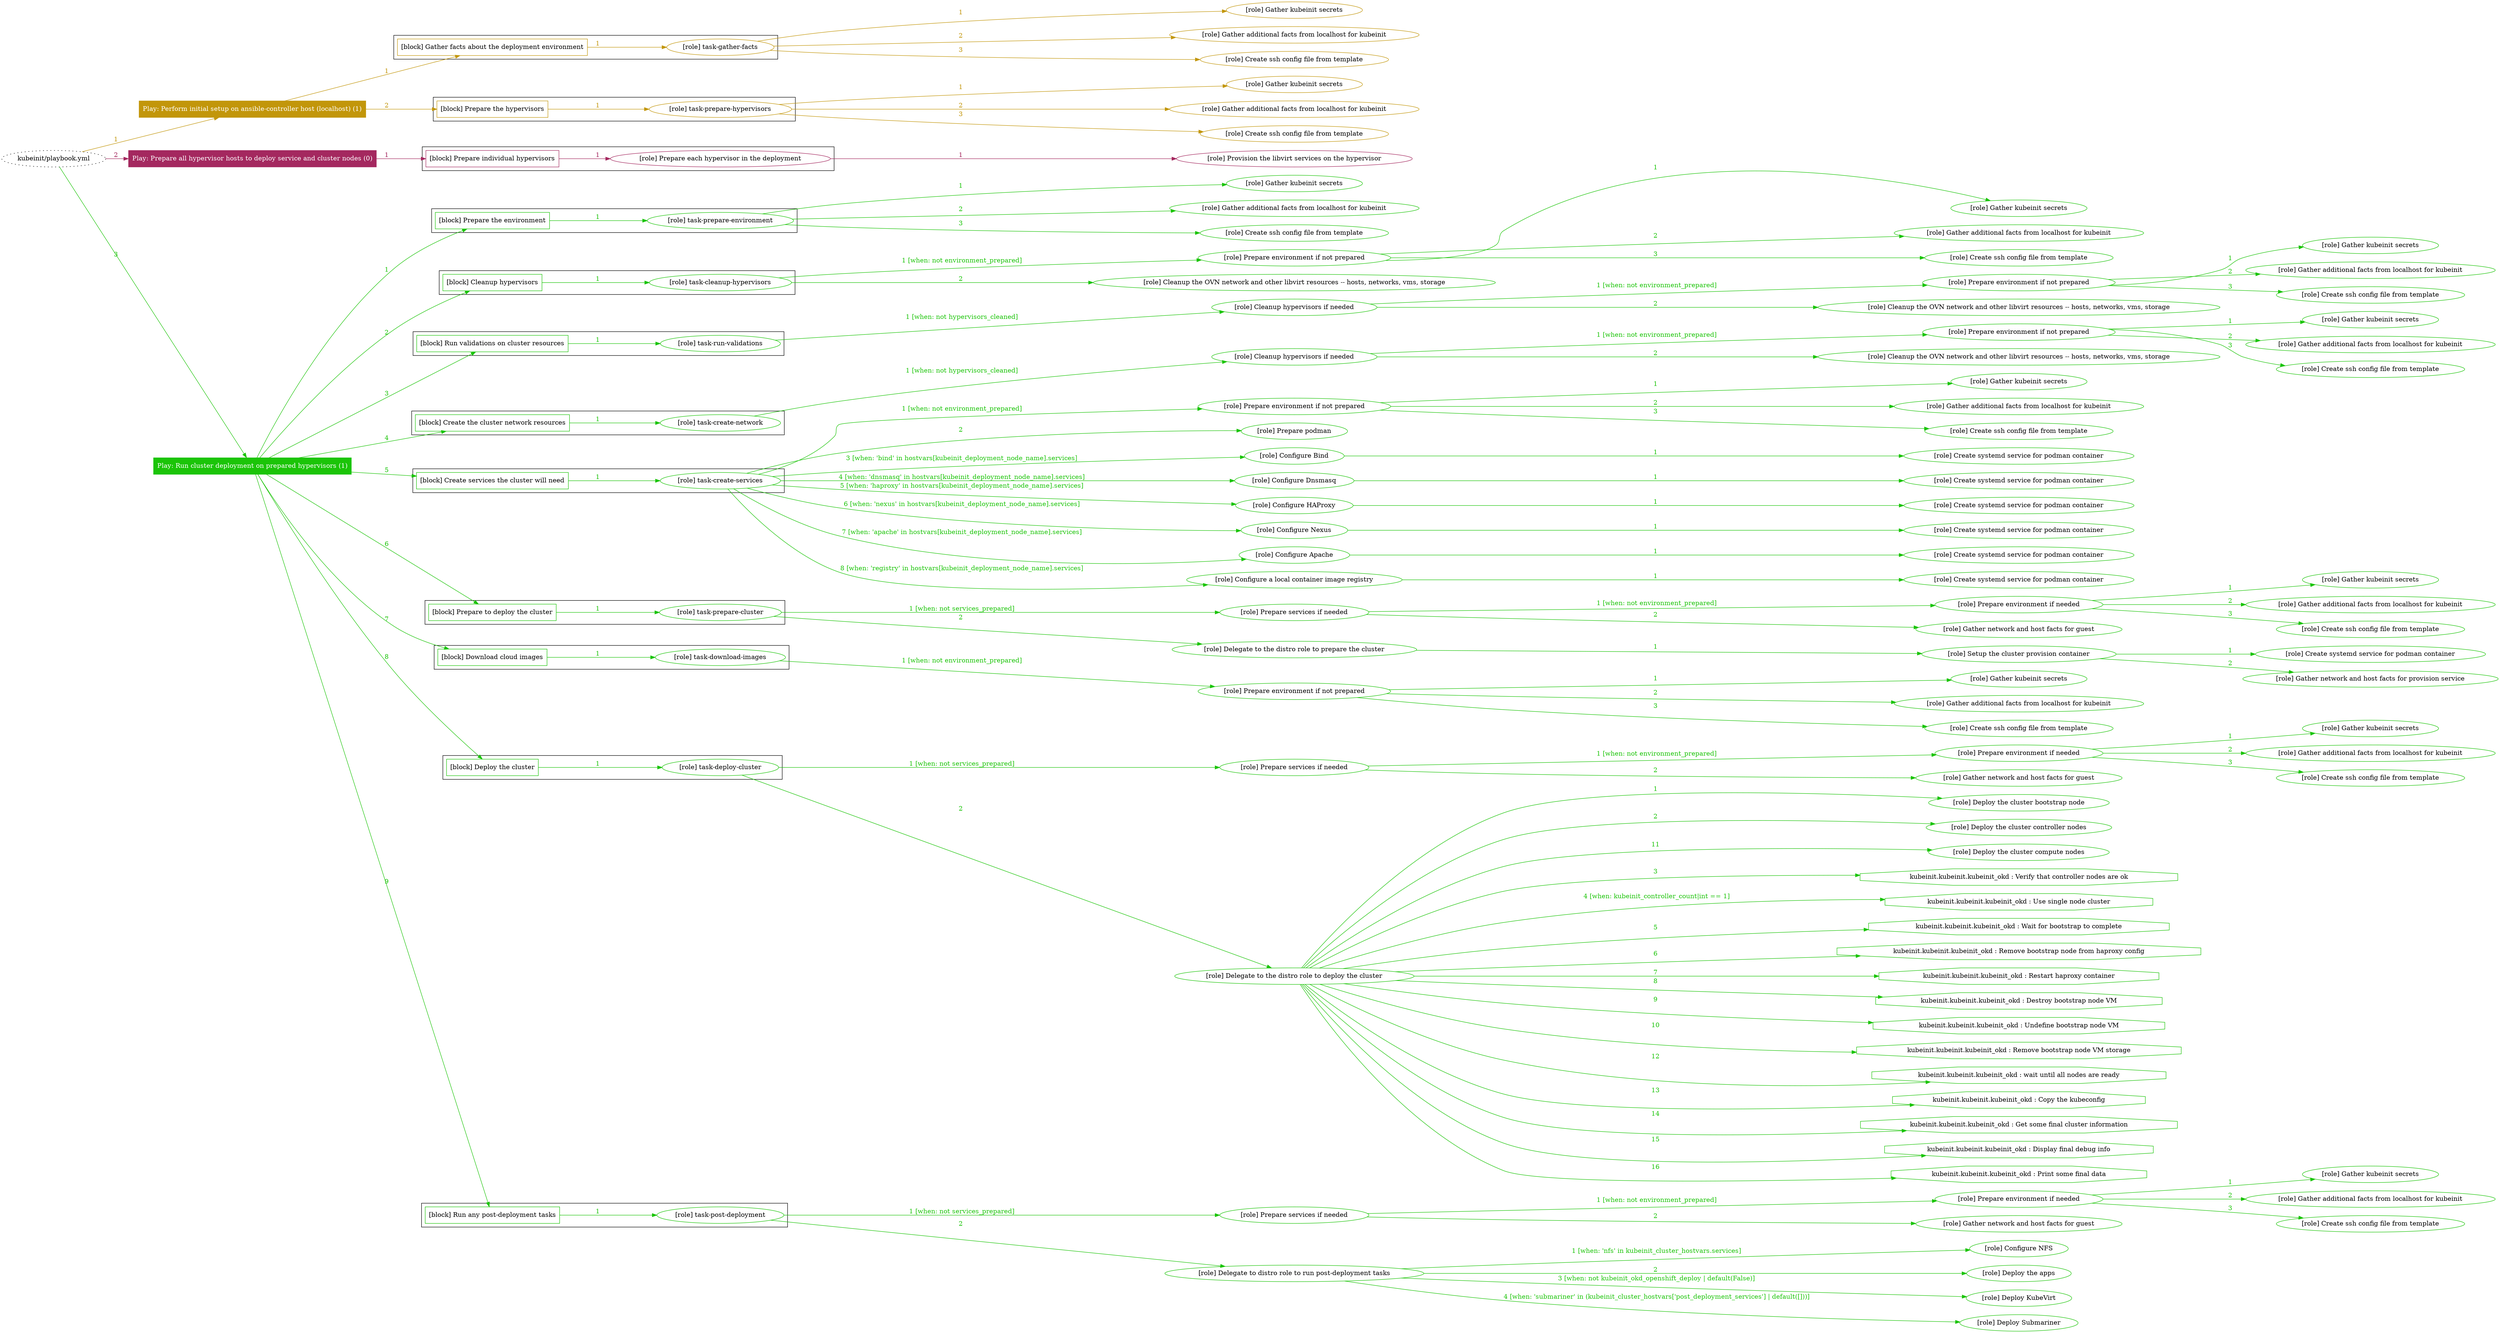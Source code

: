 digraph {
	graph [concentrate=true ordering=in rankdir=LR ratio=fill]
	edge [esep=5 sep=10]
	"kubeinit/playbook.yml" [URL="/home/runner/work/kubeinit/kubeinit/kubeinit/playbook.yml" id=playbook_088a12d6 style=dotted]
	play_ca8cd8c8 [label="Play: Perform initial setup on ansible-controller host (localhost) (1)" URL="/home/runner/work/kubeinit/kubeinit/kubeinit/playbook.yml" color="#c2960a" fontcolor="#ffffff" id=play_ca8cd8c8 shape=box style=filled tooltip=localhost]
	"kubeinit/playbook.yml" -> play_ca8cd8c8 [label="1 " color="#c2960a" fontcolor="#c2960a" id=edge_3a34d017 labeltooltip="1 " tooltip="1 "]
	subgraph "Gather kubeinit secrets" {
		role_0d347919 [label="[role] Gather kubeinit secrets" URL="/home/runner/.ansible/collections/ansible_collections/kubeinit/kubeinit/roles/kubeinit_prepare/tasks/gather_kubeinit_facts.yml" color="#c2960a" id=role_0d347919 tooltip="Gather kubeinit secrets"]
	}
	subgraph "Gather additional facts from localhost for kubeinit" {
		role_6d3cf89e [label="[role] Gather additional facts from localhost for kubeinit" URL="/home/runner/.ansible/collections/ansible_collections/kubeinit/kubeinit/roles/kubeinit_prepare/tasks/gather_kubeinit_facts.yml" color="#c2960a" id=role_6d3cf89e tooltip="Gather additional facts from localhost for kubeinit"]
	}
	subgraph "Create ssh config file from template" {
		role_32317c16 [label="[role] Create ssh config file from template" URL="/home/runner/.ansible/collections/ansible_collections/kubeinit/kubeinit/roles/kubeinit_prepare/tasks/gather_kubeinit_facts.yml" color="#c2960a" id=role_32317c16 tooltip="Create ssh config file from template"]
	}
	subgraph "task-gather-facts" {
		role_4c5f01c4 [label="[role] task-gather-facts" URL="/home/runner/work/kubeinit/kubeinit/kubeinit/playbook.yml" color="#c2960a" id=role_4c5f01c4 tooltip="task-gather-facts"]
		role_4c5f01c4 -> role_0d347919 [label="1 " color="#c2960a" fontcolor="#c2960a" id=edge_e964ba42 labeltooltip="1 " tooltip="1 "]
		role_4c5f01c4 -> role_6d3cf89e [label="2 " color="#c2960a" fontcolor="#c2960a" id=edge_c776dced labeltooltip="2 " tooltip="2 "]
		role_4c5f01c4 -> role_32317c16 [label="3 " color="#c2960a" fontcolor="#c2960a" id=edge_9fc557e0 labeltooltip="3 " tooltip="3 "]
	}
	subgraph "Gather kubeinit secrets" {
		role_99913a5b [label="[role] Gather kubeinit secrets" URL="/home/runner/.ansible/collections/ansible_collections/kubeinit/kubeinit/roles/kubeinit_prepare/tasks/gather_kubeinit_facts.yml" color="#c2960a" id=role_99913a5b tooltip="Gather kubeinit secrets"]
	}
	subgraph "Gather additional facts from localhost for kubeinit" {
		role_b6add1b5 [label="[role] Gather additional facts from localhost for kubeinit" URL="/home/runner/.ansible/collections/ansible_collections/kubeinit/kubeinit/roles/kubeinit_prepare/tasks/gather_kubeinit_facts.yml" color="#c2960a" id=role_b6add1b5 tooltip="Gather additional facts from localhost for kubeinit"]
	}
	subgraph "Create ssh config file from template" {
		role_4edcda72 [label="[role] Create ssh config file from template" URL="/home/runner/.ansible/collections/ansible_collections/kubeinit/kubeinit/roles/kubeinit_prepare/tasks/gather_kubeinit_facts.yml" color="#c2960a" id=role_4edcda72 tooltip="Create ssh config file from template"]
	}
	subgraph "task-prepare-hypervisors" {
		role_552b3e6a [label="[role] task-prepare-hypervisors" URL="/home/runner/work/kubeinit/kubeinit/kubeinit/playbook.yml" color="#c2960a" id=role_552b3e6a tooltip="task-prepare-hypervisors"]
		role_552b3e6a -> role_99913a5b [label="1 " color="#c2960a" fontcolor="#c2960a" id=edge_005ba0d2 labeltooltip="1 " tooltip="1 "]
		role_552b3e6a -> role_b6add1b5 [label="2 " color="#c2960a" fontcolor="#c2960a" id=edge_2f297d6e labeltooltip="2 " tooltip="2 "]
		role_552b3e6a -> role_4edcda72 [label="3 " color="#c2960a" fontcolor="#c2960a" id=edge_6c7bca27 labeltooltip="3 " tooltip="3 "]
	}
	subgraph "Play: Perform initial setup on ansible-controller host (localhost) (1)" {
		play_ca8cd8c8 -> block_3da44c04 [label=1 color="#c2960a" fontcolor="#c2960a" id=edge_a7fc5247 labeltooltip=1 tooltip=1]
		subgraph cluster_block_3da44c04 {
			block_3da44c04 [label="[block] Gather facts about the deployment environment" URL="/home/runner/work/kubeinit/kubeinit/kubeinit/playbook.yml" color="#c2960a" id=block_3da44c04 labeltooltip="Gather facts about the deployment environment" shape=box tooltip="Gather facts about the deployment environment"]
			block_3da44c04 -> role_4c5f01c4 [label="1 " color="#c2960a" fontcolor="#c2960a" id=edge_93d485ab labeltooltip="1 " tooltip="1 "]
		}
		play_ca8cd8c8 -> block_f5645e56 [label=2 color="#c2960a" fontcolor="#c2960a" id=edge_6c88bedd labeltooltip=2 tooltip=2]
		subgraph cluster_block_f5645e56 {
			block_f5645e56 [label="[block] Prepare the hypervisors" URL="/home/runner/work/kubeinit/kubeinit/kubeinit/playbook.yml" color="#c2960a" id=block_f5645e56 labeltooltip="Prepare the hypervisors" shape=box tooltip="Prepare the hypervisors"]
			block_f5645e56 -> role_552b3e6a [label="1 " color="#c2960a" fontcolor="#c2960a" id=edge_2a9e886f labeltooltip="1 " tooltip="1 "]
		}
	}
	play_50ac7fbf [label="Play: Prepare all hypervisor hosts to deploy service and cluster nodes (0)" URL="/home/runner/work/kubeinit/kubeinit/kubeinit/playbook.yml" color="#a4285f" fontcolor="#ffffff" id=play_50ac7fbf shape=box style=filled tooltip="Play: Prepare all hypervisor hosts to deploy service and cluster nodes (0)"]
	"kubeinit/playbook.yml" -> play_50ac7fbf [label="2 " color="#a4285f" fontcolor="#a4285f" id=edge_85ff25f2 labeltooltip="2 " tooltip="2 "]
	subgraph "Provision the libvirt services on the hypervisor" {
		role_92116a8b [label="[role] Provision the libvirt services on the hypervisor" URL="/home/runner/.ansible/collections/ansible_collections/kubeinit/kubeinit/roles/kubeinit_prepare/tasks/prepare_hypervisor.yml" color="#a4285f" id=role_92116a8b tooltip="Provision the libvirt services on the hypervisor"]
	}
	subgraph "Prepare each hypervisor in the deployment" {
		role_1ea300fe [label="[role] Prepare each hypervisor in the deployment" URL="/home/runner/work/kubeinit/kubeinit/kubeinit/playbook.yml" color="#a4285f" id=role_1ea300fe tooltip="Prepare each hypervisor in the deployment"]
		role_1ea300fe -> role_92116a8b [label="1 " color="#a4285f" fontcolor="#a4285f" id=edge_cd7c38ab labeltooltip="1 " tooltip="1 "]
	}
	subgraph "Play: Prepare all hypervisor hosts to deploy service and cluster nodes (0)" {
		play_50ac7fbf -> block_a2a35356 [label=1 color="#a4285f" fontcolor="#a4285f" id=edge_71b46c09 labeltooltip=1 tooltip=1]
		subgraph cluster_block_a2a35356 {
			block_a2a35356 [label="[block] Prepare individual hypervisors" URL="/home/runner/work/kubeinit/kubeinit/kubeinit/playbook.yml" color="#a4285f" id=block_a2a35356 labeltooltip="Prepare individual hypervisors" shape=box tooltip="Prepare individual hypervisors"]
			block_a2a35356 -> role_1ea300fe [label="1 " color="#a4285f" fontcolor="#a4285f" id=edge_22ca4e1f labeltooltip="1 " tooltip="1 "]
		}
	}
	play_dd74f1da [label="Play: Run cluster deployment on prepared hypervisors (1)" URL="/home/runner/work/kubeinit/kubeinit/kubeinit/playbook.yml" color="#1bc408" fontcolor="#ffffff" id=play_dd74f1da shape=box style=filled tooltip=localhost]
	"kubeinit/playbook.yml" -> play_dd74f1da [label="3 " color="#1bc408" fontcolor="#1bc408" id=edge_1a86e2b3 labeltooltip="3 " tooltip="3 "]
	subgraph "Gather kubeinit secrets" {
		role_f62d59af [label="[role] Gather kubeinit secrets" URL="/home/runner/.ansible/collections/ansible_collections/kubeinit/kubeinit/roles/kubeinit_prepare/tasks/gather_kubeinit_facts.yml" color="#1bc408" id=role_f62d59af tooltip="Gather kubeinit secrets"]
	}
	subgraph "Gather additional facts from localhost for kubeinit" {
		role_8236de0e [label="[role] Gather additional facts from localhost for kubeinit" URL="/home/runner/.ansible/collections/ansible_collections/kubeinit/kubeinit/roles/kubeinit_prepare/tasks/gather_kubeinit_facts.yml" color="#1bc408" id=role_8236de0e tooltip="Gather additional facts from localhost for kubeinit"]
	}
	subgraph "Create ssh config file from template" {
		role_512d22cd [label="[role] Create ssh config file from template" URL="/home/runner/.ansible/collections/ansible_collections/kubeinit/kubeinit/roles/kubeinit_prepare/tasks/gather_kubeinit_facts.yml" color="#1bc408" id=role_512d22cd tooltip="Create ssh config file from template"]
	}
	subgraph "task-prepare-environment" {
		role_24b0413c [label="[role] task-prepare-environment" URL="/home/runner/work/kubeinit/kubeinit/kubeinit/playbook.yml" color="#1bc408" id=role_24b0413c tooltip="task-prepare-environment"]
		role_24b0413c -> role_f62d59af [label="1 " color="#1bc408" fontcolor="#1bc408" id=edge_83cb5586 labeltooltip="1 " tooltip="1 "]
		role_24b0413c -> role_8236de0e [label="2 " color="#1bc408" fontcolor="#1bc408" id=edge_eb9b4668 labeltooltip="2 " tooltip="2 "]
		role_24b0413c -> role_512d22cd [label="3 " color="#1bc408" fontcolor="#1bc408" id=edge_aa123e77 labeltooltip="3 " tooltip="3 "]
	}
	subgraph "Gather kubeinit secrets" {
		role_677ae090 [label="[role] Gather kubeinit secrets" URL="/home/runner/.ansible/collections/ansible_collections/kubeinit/kubeinit/roles/kubeinit_prepare/tasks/gather_kubeinit_facts.yml" color="#1bc408" id=role_677ae090 tooltip="Gather kubeinit secrets"]
	}
	subgraph "Gather additional facts from localhost for kubeinit" {
		role_394ba731 [label="[role] Gather additional facts from localhost for kubeinit" URL="/home/runner/.ansible/collections/ansible_collections/kubeinit/kubeinit/roles/kubeinit_prepare/tasks/gather_kubeinit_facts.yml" color="#1bc408" id=role_394ba731 tooltip="Gather additional facts from localhost for kubeinit"]
	}
	subgraph "Create ssh config file from template" {
		role_25e73544 [label="[role] Create ssh config file from template" URL="/home/runner/.ansible/collections/ansible_collections/kubeinit/kubeinit/roles/kubeinit_prepare/tasks/gather_kubeinit_facts.yml" color="#1bc408" id=role_25e73544 tooltip="Create ssh config file from template"]
	}
	subgraph "Prepare environment if not prepared" {
		role_9f320ae7 [label="[role] Prepare environment if not prepared" URL="/home/runner/.ansible/collections/ansible_collections/kubeinit/kubeinit/roles/kubeinit_prepare/tasks/cleanup_hypervisors.yml" color="#1bc408" id=role_9f320ae7 tooltip="Prepare environment if not prepared"]
		role_9f320ae7 -> role_677ae090 [label="1 " color="#1bc408" fontcolor="#1bc408" id=edge_e2bf230e labeltooltip="1 " tooltip="1 "]
		role_9f320ae7 -> role_394ba731 [label="2 " color="#1bc408" fontcolor="#1bc408" id=edge_3574b5fe labeltooltip="2 " tooltip="2 "]
		role_9f320ae7 -> role_25e73544 [label="3 " color="#1bc408" fontcolor="#1bc408" id=edge_af19f505 labeltooltip="3 " tooltip="3 "]
	}
	subgraph "Cleanup the OVN network and other libvirt resources -- hosts, networks, vms, storage" {
		role_c878818f [label="[role] Cleanup the OVN network and other libvirt resources -- hosts, networks, vms, storage" URL="/home/runner/.ansible/collections/ansible_collections/kubeinit/kubeinit/roles/kubeinit_prepare/tasks/cleanup_hypervisors.yml" color="#1bc408" id=role_c878818f tooltip="Cleanup the OVN network and other libvirt resources -- hosts, networks, vms, storage"]
	}
	subgraph "task-cleanup-hypervisors" {
		role_4e7cf227 [label="[role] task-cleanup-hypervisors" URL="/home/runner/work/kubeinit/kubeinit/kubeinit/playbook.yml" color="#1bc408" id=role_4e7cf227 tooltip="task-cleanup-hypervisors"]
		role_4e7cf227 -> role_9f320ae7 [label="1 [when: not environment_prepared]" color="#1bc408" fontcolor="#1bc408" id=edge_62fd0e16 labeltooltip="1 [when: not environment_prepared]" tooltip="1 [when: not environment_prepared]"]
		role_4e7cf227 -> role_c878818f [label="2 " color="#1bc408" fontcolor="#1bc408" id=edge_ed47ea55 labeltooltip="2 " tooltip="2 "]
	}
	subgraph "Gather kubeinit secrets" {
		role_112d2462 [label="[role] Gather kubeinit secrets" URL="/home/runner/.ansible/collections/ansible_collections/kubeinit/kubeinit/roles/kubeinit_prepare/tasks/gather_kubeinit_facts.yml" color="#1bc408" id=role_112d2462 tooltip="Gather kubeinit secrets"]
	}
	subgraph "Gather additional facts from localhost for kubeinit" {
		role_6e6309fb [label="[role] Gather additional facts from localhost for kubeinit" URL="/home/runner/.ansible/collections/ansible_collections/kubeinit/kubeinit/roles/kubeinit_prepare/tasks/gather_kubeinit_facts.yml" color="#1bc408" id=role_6e6309fb tooltip="Gather additional facts from localhost for kubeinit"]
	}
	subgraph "Create ssh config file from template" {
		role_395324a7 [label="[role] Create ssh config file from template" URL="/home/runner/.ansible/collections/ansible_collections/kubeinit/kubeinit/roles/kubeinit_prepare/tasks/gather_kubeinit_facts.yml" color="#1bc408" id=role_395324a7 tooltip="Create ssh config file from template"]
	}
	subgraph "Prepare environment if not prepared" {
		role_9cae9a86 [label="[role] Prepare environment if not prepared" URL="/home/runner/.ansible/collections/ansible_collections/kubeinit/kubeinit/roles/kubeinit_prepare/tasks/cleanup_hypervisors.yml" color="#1bc408" id=role_9cae9a86 tooltip="Prepare environment if not prepared"]
		role_9cae9a86 -> role_112d2462 [label="1 " color="#1bc408" fontcolor="#1bc408" id=edge_a36e1c6b labeltooltip="1 " tooltip="1 "]
		role_9cae9a86 -> role_6e6309fb [label="2 " color="#1bc408" fontcolor="#1bc408" id=edge_f06f1031 labeltooltip="2 " tooltip="2 "]
		role_9cae9a86 -> role_395324a7 [label="3 " color="#1bc408" fontcolor="#1bc408" id=edge_06702120 labeltooltip="3 " tooltip="3 "]
	}
	subgraph "Cleanup the OVN network and other libvirt resources -- hosts, networks, vms, storage" {
		role_9ae808dd [label="[role] Cleanup the OVN network and other libvirt resources -- hosts, networks, vms, storage" URL="/home/runner/.ansible/collections/ansible_collections/kubeinit/kubeinit/roles/kubeinit_prepare/tasks/cleanup_hypervisors.yml" color="#1bc408" id=role_9ae808dd tooltip="Cleanup the OVN network and other libvirt resources -- hosts, networks, vms, storage"]
	}
	subgraph "Cleanup hypervisors if needed" {
		role_fdb2df93 [label="[role] Cleanup hypervisors if needed" URL="/home/runner/.ansible/collections/ansible_collections/kubeinit/kubeinit/roles/kubeinit_validations/tasks/main.yml" color="#1bc408" id=role_fdb2df93 tooltip="Cleanup hypervisors if needed"]
		role_fdb2df93 -> role_9cae9a86 [label="1 [when: not environment_prepared]" color="#1bc408" fontcolor="#1bc408" id=edge_1f5bf55f labeltooltip="1 [when: not environment_prepared]" tooltip="1 [when: not environment_prepared]"]
		role_fdb2df93 -> role_9ae808dd [label="2 " color="#1bc408" fontcolor="#1bc408" id=edge_7bbf5b61 labeltooltip="2 " tooltip="2 "]
	}
	subgraph "task-run-validations" {
		role_ef48ab59 [label="[role] task-run-validations" URL="/home/runner/work/kubeinit/kubeinit/kubeinit/playbook.yml" color="#1bc408" id=role_ef48ab59 tooltip="task-run-validations"]
		role_ef48ab59 -> role_fdb2df93 [label="1 [when: not hypervisors_cleaned]" color="#1bc408" fontcolor="#1bc408" id=edge_fd734490 labeltooltip="1 [when: not hypervisors_cleaned]" tooltip="1 [when: not hypervisors_cleaned]"]
	}
	subgraph "Gather kubeinit secrets" {
		role_a8cc19a5 [label="[role] Gather kubeinit secrets" URL="/home/runner/.ansible/collections/ansible_collections/kubeinit/kubeinit/roles/kubeinit_prepare/tasks/gather_kubeinit_facts.yml" color="#1bc408" id=role_a8cc19a5 tooltip="Gather kubeinit secrets"]
	}
	subgraph "Gather additional facts from localhost for kubeinit" {
		role_1d2eafbe [label="[role] Gather additional facts from localhost for kubeinit" URL="/home/runner/.ansible/collections/ansible_collections/kubeinit/kubeinit/roles/kubeinit_prepare/tasks/gather_kubeinit_facts.yml" color="#1bc408" id=role_1d2eafbe tooltip="Gather additional facts from localhost for kubeinit"]
	}
	subgraph "Create ssh config file from template" {
		role_e3cd9703 [label="[role] Create ssh config file from template" URL="/home/runner/.ansible/collections/ansible_collections/kubeinit/kubeinit/roles/kubeinit_prepare/tasks/gather_kubeinit_facts.yml" color="#1bc408" id=role_e3cd9703 tooltip="Create ssh config file from template"]
	}
	subgraph "Prepare environment if not prepared" {
		role_54e72711 [label="[role] Prepare environment if not prepared" URL="/home/runner/.ansible/collections/ansible_collections/kubeinit/kubeinit/roles/kubeinit_prepare/tasks/cleanup_hypervisors.yml" color="#1bc408" id=role_54e72711 tooltip="Prepare environment if not prepared"]
		role_54e72711 -> role_a8cc19a5 [label="1 " color="#1bc408" fontcolor="#1bc408" id=edge_829eb952 labeltooltip="1 " tooltip="1 "]
		role_54e72711 -> role_1d2eafbe [label="2 " color="#1bc408" fontcolor="#1bc408" id=edge_8a6e2a8f labeltooltip="2 " tooltip="2 "]
		role_54e72711 -> role_e3cd9703 [label="3 " color="#1bc408" fontcolor="#1bc408" id=edge_d8ff452f labeltooltip="3 " tooltip="3 "]
	}
	subgraph "Cleanup the OVN network and other libvirt resources -- hosts, networks, vms, storage" {
		role_f8f42aa5 [label="[role] Cleanup the OVN network and other libvirt resources -- hosts, networks, vms, storage" URL="/home/runner/.ansible/collections/ansible_collections/kubeinit/kubeinit/roles/kubeinit_prepare/tasks/cleanup_hypervisors.yml" color="#1bc408" id=role_f8f42aa5 tooltip="Cleanup the OVN network and other libvirt resources -- hosts, networks, vms, storage"]
	}
	subgraph "Cleanup hypervisors if needed" {
		role_4fe1d70d [label="[role] Cleanup hypervisors if needed" URL="/home/runner/.ansible/collections/ansible_collections/kubeinit/kubeinit/roles/kubeinit_libvirt/tasks/create_network.yml" color="#1bc408" id=role_4fe1d70d tooltip="Cleanup hypervisors if needed"]
		role_4fe1d70d -> role_54e72711 [label="1 [when: not environment_prepared]" color="#1bc408" fontcolor="#1bc408" id=edge_eb26e6e8 labeltooltip="1 [when: not environment_prepared]" tooltip="1 [when: not environment_prepared]"]
		role_4fe1d70d -> role_f8f42aa5 [label="2 " color="#1bc408" fontcolor="#1bc408" id=edge_73463d08 labeltooltip="2 " tooltip="2 "]
	}
	subgraph "task-create-network" {
		role_d5dcef81 [label="[role] task-create-network" URL="/home/runner/work/kubeinit/kubeinit/kubeinit/playbook.yml" color="#1bc408" id=role_d5dcef81 tooltip="task-create-network"]
		role_d5dcef81 -> role_4fe1d70d [label="1 [when: not hypervisors_cleaned]" color="#1bc408" fontcolor="#1bc408" id=edge_c81034f6 labeltooltip="1 [when: not hypervisors_cleaned]" tooltip="1 [when: not hypervisors_cleaned]"]
	}
	subgraph "Gather kubeinit secrets" {
		role_055ed49e [label="[role] Gather kubeinit secrets" URL="/home/runner/.ansible/collections/ansible_collections/kubeinit/kubeinit/roles/kubeinit_prepare/tasks/gather_kubeinit_facts.yml" color="#1bc408" id=role_055ed49e tooltip="Gather kubeinit secrets"]
	}
	subgraph "Gather additional facts from localhost for kubeinit" {
		role_c477467c [label="[role] Gather additional facts from localhost for kubeinit" URL="/home/runner/.ansible/collections/ansible_collections/kubeinit/kubeinit/roles/kubeinit_prepare/tasks/gather_kubeinit_facts.yml" color="#1bc408" id=role_c477467c tooltip="Gather additional facts from localhost for kubeinit"]
	}
	subgraph "Create ssh config file from template" {
		role_0cb19e37 [label="[role] Create ssh config file from template" URL="/home/runner/.ansible/collections/ansible_collections/kubeinit/kubeinit/roles/kubeinit_prepare/tasks/gather_kubeinit_facts.yml" color="#1bc408" id=role_0cb19e37 tooltip="Create ssh config file from template"]
	}
	subgraph "Prepare environment if not prepared" {
		role_95dc51b6 [label="[role] Prepare environment if not prepared" URL="/home/runner/.ansible/collections/ansible_collections/kubeinit/kubeinit/roles/kubeinit_services/tasks/main.yml" color="#1bc408" id=role_95dc51b6 tooltip="Prepare environment if not prepared"]
		role_95dc51b6 -> role_055ed49e [label="1 " color="#1bc408" fontcolor="#1bc408" id=edge_f7e3d5df labeltooltip="1 " tooltip="1 "]
		role_95dc51b6 -> role_c477467c [label="2 " color="#1bc408" fontcolor="#1bc408" id=edge_c64c6003 labeltooltip="2 " tooltip="2 "]
		role_95dc51b6 -> role_0cb19e37 [label="3 " color="#1bc408" fontcolor="#1bc408" id=edge_a8c5d909 labeltooltip="3 " tooltip="3 "]
	}
	subgraph "Prepare podman" {
		role_3d0fd75b [label="[role] Prepare podman" URL="/home/runner/.ansible/collections/ansible_collections/kubeinit/kubeinit/roles/kubeinit_services/tasks/00_create_service_pod.yml" color="#1bc408" id=role_3d0fd75b tooltip="Prepare podman"]
	}
	subgraph "Create systemd service for podman container" {
		role_20a3dd0d [label="[role] Create systemd service for podman container" URL="/home/runner/.ansible/collections/ansible_collections/kubeinit/kubeinit/roles/kubeinit_bind/tasks/main.yml" color="#1bc408" id=role_20a3dd0d tooltip="Create systemd service for podman container"]
	}
	subgraph "Configure Bind" {
		role_7945cef5 [label="[role] Configure Bind" URL="/home/runner/.ansible/collections/ansible_collections/kubeinit/kubeinit/roles/kubeinit_services/tasks/start_services_containers.yml" color="#1bc408" id=role_7945cef5 tooltip="Configure Bind"]
		role_7945cef5 -> role_20a3dd0d [label="1 " color="#1bc408" fontcolor="#1bc408" id=edge_34ff41a2 labeltooltip="1 " tooltip="1 "]
	}
	subgraph "Create systemd service for podman container" {
		role_19abf821 [label="[role] Create systemd service for podman container" URL="/home/runner/.ansible/collections/ansible_collections/kubeinit/kubeinit/roles/kubeinit_dnsmasq/tasks/main.yml" color="#1bc408" id=role_19abf821 tooltip="Create systemd service for podman container"]
	}
	subgraph "Configure Dnsmasq" {
		role_2a01d860 [label="[role] Configure Dnsmasq" URL="/home/runner/.ansible/collections/ansible_collections/kubeinit/kubeinit/roles/kubeinit_services/tasks/start_services_containers.yml" color="#1bc408" id=role_2a01d860 tooltip="Configure Dnsmasq"]
		role_2a01d860 -> role_19abf821 [label="1 " color="#1bc408" fontcolor="#1bc408" id=edge_4d12bf5b labeltooltip="1 " tooltip="1 "]
	}
	subgraph "Create systemd service for podman container" {
		role_03386cad [label="[role] Create systemd service for podman container" URL="/home/runner/.ansible/collections/ansible_collections/kubeinit/kubeinit/roles/kubeinit_haproxy/tasks/main.yml" color="#1bc408" id=role_03386cad tooltip="Create systemd service for podman container"]
	}
	subgraph "Configure HAProxy" {
		role_39354e3b [label="[role] Configure HAProxy" URL="/home/runner/.ansible/collections/ansible_collections/kubeinit/kubeinit/roles/kubeinit_services/tasks/start_services_containers.yml" color="#1bc408" id=role_39354e3b tooltip="Configure HAProxy"]
		role_39354e3b -> role_03386cad [label="1 " color="#1bc408" fontcolor="#1bc408" id=edge_ac94bb6a labeltooltip="1 " tooltip="1 "]
	}
	subgraph "Create systemd service for podman container" {
		role_be4d86f4 [label="[role] Create systemd service for podman container" URL="/home/runner/.ansible/collections/ansible_collections/kubeinit/kubeinit/roles/kubeinit_nexus/tasks/main.yml" color="#1bc408" id=role_be4d86f4 tooltip="Create systemd service for podman container"]
	}
	subgraph "Configure Nexus" {
		role_48fadef2 [label="[role] Configure Nexus" URL="/home/runner/.ansible/collections/ansible_collections/kubeinit/kubeinit/roles/kubeinit_services/tasks/start_services_containers.yml" color="#1bc408" id=role_48fadef2 tooltip="Configure Nexus"]
		role_48fadef2 -> role_be4d86f4 [label="1 " color="#1bc408" fontcolor="#1bc408" id=edge_f0e0818c labeltooltip="1 " tooltip="1 "]
	}
	subgraph "Create systemd service for podman container" {
		role_16185e65 [label="[role] Create systemd service for podman container" URL="/home/runner/.ansible/collections/ansible_collections/kubeinit/kubeinit/roles/kubeinit_apache/tasks/main.yml" color="#1bc408" id=role_16185e65 tooltip="Create systemd service for podman container"]
	}
	subgraph "Configure Apache" {
		role_37bdea0e [label="[role] Configure Apache" URL="/home/runner/.ansible/collections/ansible_collections/kubeinit/kubeinit/roles/kubeinit_services/tasks/start_services_containers.yml" color="#1bc408" id=role_37bdea0e tooltip="Configure Apache"]
		role_37bdea0e -> role_16185e65 [label="1 " color="#1bc408" fontcolor="#1bc408" id=edge_eafa0507 labeltooltip="1 " tooltip="1 "]
	}
	subgraph "Create systemd service for podman container" {
		role_41908bee [label="[role] Create systemd service for podman container" URL="/home/runner/.ansible/collections/ansible_collections/kubeinit/kubeinit/roles/kubeinit_registry/tasks/main.yml" color="#1bc408" id=role_41908bee tooltip="Create systemd service for podman container"]
	}
	subgraph "Configure a local container image registry" {
		role_a899dac8 [label="[role] Configure a local container image registry" URL="/home/runner/.ansible/collections/ansible_collections/kubeinit/kubeinit/roles/kubeinit_services/tasks/start_services_containers.yml" color="#1bc408" id=role_a899dac8 tooltip="Configure a local container image registry"]
		role_a899dac8 -> role_41908bee [label="1 " color="#1bc408" fontcolor="#1bc408" id=edge_a09874a7 labeltooltip="1 " tooltip="1 "]
	}
	subgraph "task-create-services" {
		role_481776b1 [label="[role] task-create-services" URL="/home/runner/work/kubeinit/kubeinit/kubeinit/playbook.yml" color="#1bc408" id=role_481776b1 tooltip="task-create-services"]
		role_481776b1 -> role_95dc51b6 [label="1 [when: not environment_prepared]" color="#1bc408" fontcolor="#1bc408" id=edge_e8088765 labeltooltip="1 [when: not environment_prepared]" tooltip="1 [when: not environment_prepared]"]
		role_481776b1 -> role_3d0fd75b [label="2 " color="#1bc408" fontcolor="#1bc408" id=edge_9d27194b labeltooltip="2 " tooltip="2 "]
		role_481776b1 -> role_7945cef5 [label="3 [when: 'bind' in hostvars[kubeinit_deployment_node_name].services]" color="#1bc408" fontcolor="#1bc408" id=edge_cf1748b0 labeltooltip="3 [when: 'bind' in hostvars[kubeinit_deployment_node_name].services]" tooltip="3 [when: 'bind' in hostvars[kubeinit_deployment_node_name].services]"]
		role_481776b1 -> role_2a01d860 [label="4 [when: 'dnsmasq' in hostvars[kubeinit_deployment_node_name].services]" color="#1bc408" fontcolor="#1bc408" id=edge_347d3dfa labeltooltip="4 [when: 'dnsmasq' in hostvars[kubeinit_deployment_node_name].services]" tooltip="4 [when: 'dnsmasq' in hostvars[kubeinit_deployment_node_name].services]"]
		role_481776b1 -> role_39354e3b [label="5 [when: 'haproxy' in hostvars[kubeinit_deployment_node_name].services]" color="#1bc408" fontcolor="#1bc408" id=edge_b585a5b7 labeltooltip="5 [when: 'haproxy' in hostvars[kubeinit_deployment_node_name].services]" tooltip="5 [when: 'haproxy' in hostvars[kubeinit_deployment_node_name].services]"]
		role_481776b1 -> role_48fadef2 [label="6 [when: 'nexus' in hostvars[kubeinit_deployment_node_name].services]" color="#1bc408" fontcolor="#1bc408" id=edge_71994b32 labeltooltip="6 [when: 'nexus' in hostvars[kubeinit_deployment_node_name].services]" tooltip="6 [when: 'nexus' in hostvars[kubeinit_deployment_node_name].services]"]
		role_481776b1 -> role_37bdea0e [label="7 [when: 'apache' in hostvars[kubeinit_deployment_node_name].services]" color="#1bc408" fontcolor="#1bc408" id=edge_6fdbb93e labeltooltip="7 [when: 'apache' in hostvars[kubeinit_deployment_node_name].services]" tooltip="7 [when: 'apache' in hostvars[kubeinit_deployment_node_name].services]"]
		role_481776b1 -> role_a899dac8 [label="8 [when: 'registry' in hostvars[kubeinit_deployment_node_name].services]" color="#1bc408" fontcolor="#1bc408" id=edge_59df1297 labeltooltip="8 [when: 'registry' in hostvars[kubeinit_deployment_node_name].services]" tooltip="8 [when: 'registry' in hostvars[kubeinit_deployment_node_name].services]"]
	}
	subgraph "Gather kubeinit secrets" {
		role_bbe17716 [label="[role] Gather kubeinit secrets" URL="/home/runner/.ansible/collections/ansible_collections/kubeinit/kubeinit/roles/kubeinit_prepare/tasks/gather_kubeinit_facts.yml" color="#1bc408" id=role_bbe17716 tooltip="Gather kubeinit secrets"]
	}
	subgraph "Gather additional facts from localhost for kubeinit" {
		role_e7554f07 [label="[role] Gather additional facts from localhost for kubeinit" URL="/home/runner/.ansible/collections/ansible_collections/kubeinit/kubeinit/roles/kubeinit_prepare/tasks/gather_kubeinit_facts.yml" color="#1bc408" id=role_e7554f07 tooltip="Gather additional facts from localhost for kubeinit"]
	}
	subgraph "Create ssh config file from template" {
		role_cbb30b16 [label="[role] Create ssh config file from template" URL="/home/runner/.ansible/collections/ansible_collections/kubeinit/kubeinit/roles/kubeinit_prepare/tasks/gather_kubeinit_facts.yml" color="#1bc408" id=role_cbb30b16 tooltip="Create ssh config file from template"]
	}
	subgraph "Prepare environment if needed" {
		role_2b6ef899 [label="[role] Prepare environment if needed" URL="/home/runner/.ansible/collections/ansible_collections/kubeinit/kubeinit/roles/kubeinit_services/tasks/prepare_services.yml" color="#1bc408" id=role_2b6ef899 tooltip="Prepare environment if needed"]
		role_2b6ef899 -> role_bbe17716 [label="1 " color="#1bc408" fontcolor="#1bc408" id=edge_69d8ee3e labeltooltip="1 " tooltip="1 "]
		role_2b6ef899 -> role_e7554f07 [label="2 " color="#1bc408" fontcolor="#1bc408" id=edge_1593afaf labeltooltip="2 " tooltip="2 "]
		role_2b6ef899 -> role_cbb30b16 [label="3 " color="#1bc408" fontcolor="#1bc408" id=edge_9c2f3f37 labeltooltip="3 " tooltip="3 "]
	}
	subgraph "Gather network and host facts for guest" {
		role_2c67368b [label="[role] Gather network and host facts for guest" URL="/home/runner/.ansible/collections/ansible_collections/kubeinit/kubeinit/roles/kubeinit_services/tasks/prepare_services.yml" color="#1bc408" id=role_2c67368b tooltip="Gather network and host facts for guest"]
	}
	subgraph "Prepare services if needed" {
		role_23bce896 [label="[role] Prepare services if needed" URL="/home/runner/.ansible/collections/ansible_collections/kubeinit/kubeinit/roles/kubeinit_prepare/tasks/prepare_cluster.yml" color="#1bc408" id=role_23bce896 tooltip="Prepare services if needed"]
		role_23bce896 -> role_2b6ef899 [label="1 [when: not environment_prepared]" color="#1bc408" fontcolor="#1bc408" id=edge_adb3cbb8 labeltooltip="1 [when: not environment_prepared]" tooltip="1 [when: not environment_prepared]"]
		role_23bce896 -> role_2c67368b [label="2 " color="#1bc408" fontcolor="#1bc408" id=edge_30183926 labeltooltip="2 " tooltip="2 "]
	}
	subgraph "Create systemd service for podman container" {
		role_00fffe99 [label="[role] Create systemd service for podman container" URL="/home/runner/.ansible/collections/ansible_collections/kubeinit/kubeinit/roles/kubeinit_services/tasks/create_provision_container.yml" color="#1bc408" id=role_00fffe99 tooltip="Create systemd service for podman container"]
	}
	subgraph "Gather network and host facts for provision service" {
		role_2b1905dc [label="[role] Gather network and host facts for provision service" URL="/home/runner/.ansible/collections/ansible_collections/kubeinit/kubeinit/roles/kubeinit_services/tasks/create_provision_container.yml" color="#1bc408" id=role_2b1905dc tooltip="Gather network and host facts for provision service"]
	}
	subgraph "Setup the cluster provision container" {
		role_c1d5ff67 [label="[role] Setup the cluster provision container" URL="/home/runner/.ansible/collections/ansible_collections/kubeinit/kubeinit/roles/kubeinit_okd/tasks/prepare_cluster.yml" color="#1bc408" id=role_c1d5ff67 tooltip="Setup the cluster provision container"]
		role_c1d5ff67 -> role_00fffe99 [label="1 " color="#1bc408" fontcolor="#1bc408" id=edge_48ffe1a6 labeltooltip="1 " tooltip="1 "]
		role_c1d5ff67 -> role_2b1905dc [label="2 " color="#1bc408" fontcolor="#1bc408" id=edge_afedcb8e labeltooltip="2 " tooltip="2 "]
	}
	subgraph "Delegate to the distro role to prepare the cluster" {
		role_64743828 [label="[role] Delegate to the distro role to prepare the cluster" URL="/home/runner/.ansible/collections/ansible_collections/kubeinit/kubeinit/roles/kubeinit_prepare/tasks/prepare_cluster.yml" color="#1bc408" id=role_64743828 tooltip="Delegate to the distro role to prepare the cluster"]
		role_64743828 -> role_c1d5ff67 [label="1 " color="#1bc408" fontcolor="#1bc408" id=edge_3c2dc8f3 labeltooltip="1 " tooltip="1 "]
	}
	subgraph "task-prepare-cluster" {
		role_d1a3f58e [label="[role] task-prepare-cluster" URL="/home/runner/work/kubeinit/kubeinit/kubeinit/playbook.yml" color="#1bc408" id=role_d1a3f58e tooltip="task-prepare-cluster"]
		role_d1a3f58e -> role_23bce896 [label="1 [when: not services_prepared]" color="#1bc408" fontcolor="#1bc408" id=edge_5de969f9 labeltooltip="1 [when: not services_prepared]" tooltip="1 [when: not services_prepared]"]
		role_d1a3f58e -> role_64743828 [label="2 " color="#1bc408" fontcolor="#1bc408" id=edge_aba0fda1 labeltooltip="2 " tooltip="2 "]
	}
	subgraph "Gather kubeinit secrets" {
		role_e4aa091b [label="[role] Gather kubeinit secrets" URL="/home/runner/.ansible/collections/ansible_collections/kubeinit/kubeinit/roles/kubeinit_prepare/tasks/gather_kubeinit_facts.yml" color="#1bc408" id=role_e4aa091b tooltip="Gather kubeinit secrets"]
	}
	subgraph "Gather additional facts from localhost for kubeinit" {
		role_ebca7f70 [label="[role] Gather additional facts from localhost for kubeinit" URL="/home/runner/.ansible/collections/ansible_collections/kubeinit/kubeinit/roles/kubeinit_prepare/tasks/gather_kubeinit_facts.yml" color="#1bc408" id=role_ebca7f70 tooltip="Gather additional facts from localhost for kubeinit"]
	}
	subgraph "Create ssh config file from template" {
		role_f8fcc021 [label="[role] Create ssh config file from template" URL="/home/runner/.ansible/collections/ansible_collections/kubeinit/kubeinit/roles/kubeinit_prepare/tasks/gather_kubeinit_facts.yml" color="#1bc408" id=role_f8fcc021 tooltip="Create ssh config file from template"]
	}
	subgraph "Prepare environment if not prepared" {
		role_6d2c1bfd [label="[role] Prepare environment if not prepared" URL="/home/runner/.ansible/collections/ansible_collections/kubeinit/kubeinit/roles/kubeinit_libvirt/tasks/download_cloud_images.yml" color="#1bc408" id=role_6d2c1bfd tooltip="Prepare environment if not prepared"]
		role_6d2c1bfd -> role_e4aa091b [label="1 " color="#1bc408" fontcolor="#1bc408" id=edge_5d046437 labeltooltip="1 " tooltip="1 "]
		role_6d2c1bfd -> role_ebca7f70 [label="2 " color="#1bc408" fontcolor="#1bc408" id=edge_6194fa74 labeltooltip="2 " tooltip="2 "]
		role_6d2c1bfd -> role_f8fcc021 [label="3 " color="#1bc408" fontcolor="#1bc408" id=edge_6b28965b labeltooltip="3 " tooltip="3 "]
	}
	subgraph "task-download-images" {
		role_21920701 [label="[role] task-download-images" URL="/home/runner/work/kubeinit/kubeinit/kubeinit/playbook.yml" color="#1bc408" id=role_21920701 tooltip="task-download-images"]
		role_21920701 -> role_6d2c1bfd [label="1 [when: not environment_prepared]" color="#1bc408" fontcolor="#1bc408" id=edge_8bd9a974 labeltooltip="1 [when: not environment_prepared]" tooltip="1 [when: not environment_prepared]"]
	}
	subgraph "Gather kubeinit secrets" {
		role_34ea3596 [label="[role] Gather kubeinit secrets" URL="/home/runner/.ansible/collections/ansible_collections/kubeinit/kubeinit/roles/kubeinit_prepare/tasks/gather_kubeinit_facts.yml" color="#1bc408" id=role_34ea3596 tooltip="Gather kubeinit secrets"]
	}
	subgraph "Gather additional facts from localhost for kubeinit" {
		role_dfa223db [label="[role] Gather additional facts from localhost for kubeinit" URL="/home/runner/.ansible/collections/ansible_collections/kubeinit/kubeinit/roles/kubeinit_prepare/tasks/gather_kubeinit_facts.yml" color="#1bc408" id=role_dfa223db tooltip="Gather additional facts from localhost for kubeinit"]
	}
	subgraph "Create ssh config file from template" {
		role_41a66c8b [label="[role] Create ssh config file from template" URL="/home/runner/.ansible/collections/ansible_collections/kubeinit/kubeinit/roles/kubeinit_prepare/tasks/gather_kubeinit_facts.yml" color="#1bc408" id=role_41a66c8b tooltip="Create ssh config file from template"]
	}
	subgraph "Prepare environment if needed" {
		role_84cf6d72 [label="[role] Prepare environment if needed" URL="/home/runner/.ansible/collections/ansible_collections/kubeinit/kubeinit/roles/kubeinit_services/tasks/prepare_services.yml" color="#1bc408" id=role_84cf6d72 tooltip="Prepare environment if needed"]
		role_84cf6d72 -> role_34ea3596 [label="1 " color="#1bc408" fontcolor="#1bc408" id=edge_cc6d979f labeltooltip="1 " tooltip="1 "]
		role_84cf6d72 -> role_dfa223db [label="2 " color="#1bc408" fontcolor="#1bc408" id=edge_ae7c95cd labeltooltip="2 " tooltip="2 "]
		role_84cf6d72 -> role_41a66c8b [label="3 " color="#1bc408" fontcolor="#1bc408" id=edge_bfa618a5 labeltooltip="3 " tooltip="3 "]
	}
	subgraph "Gather network and host facts for guest" {
		role_eb6b8eb4 [label="[role] Gather network and host facts for guest" URL="/home/runner/.ansible/collections/ansible_collections/kubeinit/kubeinit/roles/kubeinit_services/tasks/prepare_services.yml" color="#1bc408" id=role_eb6b8eb4 tooltip="Gather network and host facts for guest"]
	}
	subgraph "Prepare services if needed" {
		role_8fafe54b [label="[role] Prepare services if needed" URL="/home/runner/.ansible/collections/ansible_collections/kubeinit/kubeinit/roles/kubeinit_prepare/tasks/deploy_cluster.yml" color="#1bc408" id=role_8fafe54b tooltip="Prepare services if needed"]
		role_8fafe54b -> role_84cf6d72 [label="1 [when: not environment_prepared]" color="#1bc408" fontcolor="#1bc408" id=edge_956f1f87 labeltooltip="1 [when: not environment_prepared]" tooltip="1 [when: not environment_prepared]"]
		role_8fafe54b -> role_eb6b8eb4 [label="2 " color="#1bc408" fontcolor="#1bc408" id=edge_474579a0 labeltooltip="2 " tooltip="2 "]
	}
	subgraph "Deploy the cluster bootstrap node" {
		role_26c963c6 [label="[role] Deploy the cluster bootstrap node" URL="/home/runner/.ansible/collections/ansible_collections/kubeinit/kubeinit/roles/kubeinit_okd/tasks/main.yml" color="#1bc408" id=role_26c963c6 tooltip="Deploy the cluster bootstrap node"]
	}
	subgraph "Deploy the cluster controller nodes" {
		role_f8f24989 [label="[role] Deploy the cluster controller nodes" URL="/home/runner/.ansible/collections/ansible_collections/kubeinit/kubeinit/roles/kubeinit_okd/tasks/main.yml" color="#1bc408" id=role_f8f24989 tooltip="Deploy the cluster controller nodes"]
	}
	subgraph "Deploy the cluster compute nodes" {
		role_f6bc0978 [label="[role] Deploy the cluster compute nodes" URL="/home/runner/.ansible/collections/ansible_collections/kubeinit/kubeinit/roles/kubeinit_okd/tasks/main.yml" color="#1bc408" id=role_f6bc0978 tooltip="Deploy the cluster compute nodes"]
	}
	subgraph "Delegate to the distro role to deploy the cluster" {
		role_207b6113 [label="[role] Delegate to the distro role to deploy the cluster" URL="/home/runner/.ansible/collections/ansible_collections/kubeinit/kubeinit/roles/kubeinit_prepare/tasks/deploy_cluster.yml" color="#1bc408" id=role_207b6113 tooltip="Delegate to the distro role to deploy the cluster"]
		role_207b6113 -> role_26c963c6 [label="1 " color="#1bc408" fontcolor="#1bc408" id=edge_e405cd9f labeltooltip="1 " tooltip="1 "]
		role_207b6113 -> role_f8f24989 [label="2 " color="#1bc408" fontcolor="#1bc408" id=edge_7a4228da labeltooltip="2 " tooltip="2 "]
		task_4b3fd970 [label="kubeinit.kubeinit.kubeinit_okd : Verify that controller nodes are ok" URL="/home/runner/.ansible/collections/ansible_collections/kubeinit/kubeinit/roles/kubeinit_okd/tasks/main.yml" color="#1bc408" id=task_4b3fd970 shape=octagon tooltip="kubeinit.kubeinit.kubeinit_okd : Verify that controller nodes are ok"]
		role_207b6113 -> task_4b3fd970 [label="3 " color="#1bc408" fontcolor="#1bc408" id=edge_19a88165 labeltooltip="3 " tooltip="3 "]
		task_38a53081 [label="kubeinit.kubeinit.kubeinit_okd : Use single node cluster" URL="/home/runner/.ansible/collections/ansible_collections/kubeinit/kubeinit/roles/kubeinit_okd/tasks/main.yml" color="#1bc408" id=task_38a53081 shape=octagon tooltip="kubeinit.kubeinit.kubeinit_okd : Use single node cluster"]
		role_207b6113 -> task_38a53081 [label="4 [when: kubeinit_controller_count|int == 1]" color="#1bc408" fontcolor="#1bc408" id=edge_dd143019 labeltooltip="4 [when: kubeinit_controller_count|int == 1]" tooltip="4 [when: kubeinit_controller_count|int == 1]"]
		task_45a75bbc [label="kubeinit.kubeinit.kubeinit_okd : Wait for bootstrap to complete" URL="/home/runner/.ansible/collections/ansible_collections/kubeinit/kubeinit/roles/kubeinit_okd/tasks/main.yml" color="#1bc408" id=task_45a75bbc shape=octagon tooltip="kubeinit.kubeinit.kubeinit_okd : Wait for bootstrap to complete"]
		role_207b6113 -> task_45a75bbc [label="5 " color="#1bc408" fontcolor="#1bc408" id=edge_86a8b7be labeltooltip="5 " tooltip="5 "]
		task_bea17392 [label="kubeinit.kubeinit.kubeinit_okd : Remove bootstrap node from haproxy config" URL="/home/runner/.ansible/collections/ansible_collections/kubeinit/kubeinit/roles/kubeinit_okd/tasks/main.yml" color="#1bc408" id=task_bea17392 shape=octagon tooltip="kubeinit.kubeinit.kubeinit_okd : Remove bootstrap node from haproxy config"]
		role_207b6113 -> task_bea17392 [label="6 " color="#1bc408" fontcolor="#1bc408" id=edge_8b83d34b labeltooltip="6 " tooltip="6 "]
		task_4c6c1bc1 [label="kubeinit.kubeinit.kubeinit_okd : Restart haproxy container" URL="/home/runner/.ansible/collections/ansible_collections/kubeinit/kubeinit/roles/kubeinit_okd/tasks/main.yml" color="#1bc408" id=task_4c6c1bc1 shape=octagon tooltip="kubeinit.kubeinit.kubeinit_okd : Restart haproxy container"]
		role_207b6113 -> task_4c6c1bc1 [label="7 " color="#1bc408" fontcolor="#1bc408" id=edge_b9db474a labeltooltip="7 " tooltip="7 "]
		task_292a1363 [label="kubeinit.kubeinit.kubeinit_okd : Destroy bootstrap node VM" URL="/home/runner/.ansible/collections/ansible_collections/kubeinit/kubeinit/roles/kubeinit_okd/tasks/main.yml" color="#1bc408" id=task_292a1363 shape=octagon tooltip="kubeinit.kubeinit.kubeinit_okd : Destroy bootstrap node VM"]
		role_207b6113 -> task_292a1363 [label="8 " color="#1bc408" fontcolor="#1bc408" id=edge_140f043a labeltooltip="8 " tooltip="8 "]
		task_eb9caa83 [label="kubeinit.kubeinit.kubeinit_okd : Undefine bootstrap node VM" URL="/home/runner/.ansible/collections/ansible_collections/kubeinit/kubeinit/roles/kubeinit_okd/tasks/main.yml" color="#1bc408" id=task_eb9caa83 shape=octagon tooltip="kubeinit.kubeinit.kubeinit_okd : Undefine bootstrap node VM"]
		role_207b6113 -> task_eb9caa83 [label="9 " color="#1bc408" fontcolor="#1bc408" id=edge_b3eef522 labeltooltip="9 " tooltip="9 "]
		task_ebb9bb82 [label="kubeinit.kubeinit.kubeinit_okd : Remove bootstrap node VM storage" URL="/home/runner/.ansible/collections/ansible_collections/kubeinit/kubeinit/roles/kubeinit_okd/tasks/main.yml" color="#1bc408" id=task_ebb9bb82 shape=octagon tooltip="kubeinit.kubeinit.kubeinit_okd : Remove bootstrap node VM storage"]
		role_207b6113 -> task_ebb9bb82 [label="10 " color="#1bc408" fontcolor="#1bc408" id=edge_4e516be5 labeltooltip="10 " tooltip="10 "]
		role_207b6113 -> role_f6bc0978 [label="11 " color="#1bc408" fontcolor="#1bc408" id=edge_b4246aa2 labeltooltip="11 " tooltip="11 "]
		task_79949892 [label="kubeinit.kubeinit.kubeinit_okd : wait until all nodes are ready" URL="/home/runner/.ansible/collections/ansible_collections/kubeinit/kubeinit/roles/kubeinit_okd/tasks/main.yml" color="#1bc408" id=task_79949892 shape=octagon tooltip="kubeinit.kubeinit.kubeinit_okd : wait until all nodes are ready"]
		role_207b6113 -> task_79949892 [label="12 " color="#1bc408" fontcolor="#1bc408" id=edge_83e873ca labeltooltip="12 " tooltip="12 "]
		task_60490879 [label="kubeinit.kubeinit.kubeinit_okd : Copy the kubeconfig" URL="/home/runner/.ansible/collections/ansible_collections/kubeinit/kubeinit/roles/kubeinit_okd/tasks/main.yml" color="#1bc408" id=task_60490879 shape=octagon tooltip="kubeinit.kubeinit.kubeinit_okd : Copy the kubeconfig"]
		role_207b6113 -> task_60490879 [label="13 " color="#1bc408" fontcolor="#1bc408" id=edge_d2358b7d labeltooltip="13 " tooltip="13 "]
		task_393d9c9c [label="kubeinit.kubeinit.kubeinit_okd : Get some final cluster information" URL="/home/runner/.ansible/collections/ansible_collections/kubeinit/kubeinit/roles/kubeinit_okd/tasks/main.yml" color="#1bc408" id=task_393d9c9c shape=octagon tooltip="kubeinit.kubeinit.kubeinit_okd : Get some final cluster information"]
		role_207b6113 -> task_393d9c9c [label="14 " color="#1bc408" fontcolor="#1bc408" id=edge_ced69e39 labeltooltip="14 " tooltip="14 "]
		task_2f573c90 [label="kubeinit.kubeinit.kubeinit_okd : Display final debug info" URL="/home/runner/.ansible/collections/ansible_collections/kubeinit/kubeinit/roles/kubeinit_okd/tasks/main.yml" color="#1bc408" id=task_2f573c90 shape=octagon tooltip="kubeinit.kubeinit.kubeinit_okd : Display final debug info"]
		role_207b6113 -> task_2f573c90 [label="15 " color="#1bc408" fontcolor="#1bc408" id=edge_66d943f2 labeltooltip="15 " tooltip="15 "]
		task_02024cca [label="kubeinit.kubeinit.kubeinit_okd : Print some final data" URL="/home/runner/.ansible/collections/ansible_collections/kubeinit/kubeinit/roles/kubeinit_okd/tasks/main.yml" color="#1bc408" id=task_02024cca shape=octagon tooltip="kubeinit.kubeinit.kubeinit_okd : Print some final data"]
		role_207b6113 -> task_02024cca [label="16 " color="#1bc408" fontcolor="#1bc408" id=edge_44f27b54 labeltooltip="16 " tooltip="16 "]
	}
	subgraph "task-deploy-cluster" {
		role_660132b0 [label="[role] task-deploy-cluster" URL="/home/runner/work/kubeinit/kubeinit/kubeinit/playbook.yml" color="#1bc408" id=role_660132b0 tooltip="task-deploy-cluster"]
		role_660132b0 -> role_8fafe54b [label="1 [when: not services_prepared]" color="#1bc408" fontcolor="#1bc408" id=edge_48307d23 labeltooltip="1 [when: not services_prepared]" tooltip="1 [when: not services_prepared]"]
		role_660132b0 -> role_207b6113 [label="2 " color="#1bc408" fontcolor="#1bc408" id=edge_e3046634 labeltooltip="2 " tooltip="2 "]
	}
	subgraph "Gather kubeinit secrets" {
		role_bca8c80e [label="[role] Gather kubeinit secrets" URL="/home/runner/.ansible/collections/ansible_collections/kubeinit/kubeinit/roles/kubeinit_prepare/tasks/gather_kubeinit_facts.yml" color="#1bc408" id=role_bca8c80e tooltip="Gather kubeinit secrets"]
	}
	subgraph "Gather additional facts from localhost for kubeinit" {
		role_af44d47c [label="[role] Gather additional facts from localhost for kubeinit" URL="/home/runner/.ansible/collections/ansible_collections/kubeinit/kubeinit/roles/kubeinit_prepare/tasks/gather_kubeinit_facts.yml" color="#1bc408" id=role_af44d47c tooltip="Gather additional facts from localhost for kubeinit"]
	}
	subgraph "Create ssh config file from template" {
		role_c350d1a1 [label="[role] Create ssh config file from template" URL="/home/runner/.ansible/collections/ansible_collections/kubeinit/kubeinit/roles/kubeinit_prepare/tasks/gather_kubeinit_facts.yml" color="#1bc408" id=role_c350d1a1 tooltip="Create ssh config file from template"]
	}
	subgraph "Prepare environment if needed" {
		role_1314aab1 [label="[role] Prepare environment if needed" URL="/home/runner/.ansible/collections/ansible_collections/kubeinit/kubeinit/roles/kubeinit_services/tasks/prepare_services.yml" color="#1bc408" id=role_1314aab1 tooltip="Prepare environment if needed"]
		role_1314aab1 -> role_bca8c80e [label="1 " color="#1bc408" fontcolor="#1bc408" id=edge_8207f181 labeltooltip="1 " tooltip="1 "]
		role_1314aab1 -> role_af44d47c [label="2 " color="#1bc408" fontcolor="#1bc408" id=edge_557c4894 labeltooltip="2 " tooltip="2 "]
		role_1314aab1 -> role_c350d1a1 [label="3 " color="#1bc408" fontcolor="#1bc408" id=edge_77666f5f labeltooltip="3 " tooltip="3 "]
	}
	subgraph "Gather network and host facts for guest" {
		role_99ce7796 [label="[role] Gather network and host facts for guest" URL="/home/runner/.ansible/collections/ansible_collections/kubeinit/kubeinit/roles/kubeinit_services/tasks/prepare_services.yml" color="#1bc408" id=role_99ce7796 tooltip="Gather network and host facts for guest"]
	}
	subgraph "Prepare services if needed" {
		role_056fca95 [label="[role] Prepare services if needed" URL="/home/runner/.ansible/collections/ansible_collections/kubeinit/kubeinit/roles/kubeinit_prepare/tasks/post_deployment.yml" color="#1bc408" id=role_056fca95 tooltip="Prepare services if needed"]
		role_056fca95 -> role_1314aab1 [label="1 [when: not environment_prepared]" color="#1bc408" fontcolor="#1bc408" id=edge_ef583e91 labeltooltip="1 [when: not environment_prepared]" tooltip="1 [when: not environment_prepared]"]
		role_056fca95 -> role_99ce7796 [label="2 " color="#1bc408" fontcolor="#1bc408" id=edge_dc7f3907 labeltooltip="2 " tooltip="2 "]
	}
	subgraph "Configure NFS" {
		role_eecdfd35 [label="[role] Configure NFS" URL="/home/runner/.ansible/collections/ansible_collections/kubeinit/kubeinit/roles/kubeinit_okd/tasks/post_deployment_tasks.yml" color="#1bc408" id=role_eecdfd35 tooltip="Configure NFS"]
	}
	subgraph "Deploy the apps" {
		role_f3fa2d0f [label="[role] Deploy the apps" URL="/home/runner/.ansible/collections/ansible_collections/kubeinit/kubeinit/roles/kubeinit_okd/tasks/post_deployment_tasks.yml" color="#1bc408" id=role_f3fa2d0f tooltip="Deploy the apps"]
	}
	subgraph "Deploy KubeVirt" {
		role_838f6661 [label="[role] Deploy KubeVirt" URL="/home/runner/.ansible/collections/ansible_collections/kubeinit/kubeinit/roles/kubeinit_okd/tasks/post_deployment_tasks.yml" color="#1bc408" id=role_838f6661 tooltip="Deploy KubeVirt"]
	}
	subgraph "Deploy Submariner" {
		role_fc002151 [label="[role] Deploy Submariner" URL="/home/runner/.ansible/collections/ansible_collections/kubeinit/kubeinit/roles/kubeinit_okd/tasks/post_deployment_tasks.yml" color="#1bc408" id=role_fc002151 tooltip="Deploy Submariner"]
	}
	subgraph "Delegate to distro role to run post-deployment tasks" {
		role_0cfca9b7 [label="[role] Delegate to distro role to run post-deployment tasks" URL="/home/runner/.ansible/collections/ansible_collections/kubeinit/kubeinit/roles/kubeinit_prepare/tasks/post_deployment.yml" color="#1bc408" id=role_0cfca9b7 tooltip="Delegate to distro role to run post-deployment tasks"]
		role_0cfca9b7 -> role_eecdfd35 [label="1 [when: 'nfs' in kubeinit_cluster_hostvars.services]" color="#1bc408" fontcolor="#1bc408" id=edge_5d764321 labeltooltip="1 [when: 'nfs' in kubeinit_cluster_hostvars.services]" tooltip="1 [when: 'nfs' in kubeinit_cluster_hostvars.services]"]
		role_0cfca9b7 -> role_f3fa2d0f [label="2 " color="#1bc408" fontcolor="#1bc408" id=edge_6a7b1a12 labeltooltip="2 " tooltip="2 "]
		role_0cfca9b7 -> role_838f6661 [label="3 [when: not kubeinit_okd_openshift_deploy | default(False)]" color="#1bc408" fontcolor="#1bc408" id=edge_9bff8f33 labeltooltip="3 [when: not kubeinit_okd_openshift_deploy | default(False)]" tooltip="3 [when: not kubeinit_okd_openshift_deploy | default(False)]"]
		role_0cfca9b7 -> role_fc002151 [label="4 [when: 'submariner' in (kubeinit_cluster_hostvars['post_deployment_services'] | default([]))]" color="#1bc408" fontcolor="#1bc408" id=edge_1e5edb8f labeltooltip="4 [when: 'submariner' in (kubeinit_cluster_hostvars['post_deployment_services'] | default([]))]" tooltip="4 [when: 'submariner' in (kubeinit_cluster_hostvars['post_deployment_services'] | default([]))]"]
	}
	subgraph "task-post-deployment" {
		role_bef1b757 [label="[role] task-post-deployment" URL="/home/runner/work/kubeinit/kubeinit/kubeinit/playbook.yml" color="#1bc408" id=role_bef1b757 tooltip="task-post-deployment"]
		role_bef1b757 -> role_056fca95 [label="1 [when: not services_prepared]" color="#1bc408" fontcolor="#1bc408" id=edge_f483d774 labeltooltip="1 [when: not services_prepared]" tooltip="1 [when: not services_prepared]"]
		role_bef1b757 -> role_0cfca9b7 [label="2 " color="#1bc408" fontcolor="#1bc408" id=edge_11af147d labeltooltip="2 " tooltip="2 "]
	}
	subgraph "Play: Run cluster deployment on prepared hypervisors (1)" {
		play_dd74f1da -> block_a95fdf46 [label=1 color="#1bc408" fontcolor="#1bc408" id=edge_0def15ba labeltooltip=1 tooltip=1]
		subgraph cluster_block_a95fdf46 {
			block_a95fdf46 [label="[block] Prepare the environment" URL="/home/runner/work/kubeinit/kubeinit/kubeinit/playbook.yml" color="#1bc408" id=block_a95fdf46 labeltooltip="Prepare the environment" shape=box tooltip="Prepare the environment"]
			block_a95fdf46 -> role_24b0413c [label="1 " color="#1bc408" fontcolor="#1bc408" id=edge_efdfd747 labeltooltip="1 " tooltip="1 "]
		}
		play_dd74f1da -> block_12eae46b [label=2 color="#1bc408" fontcolor="#1bc408" id=edge_3efbd2e4 labeltooltip=2 tooltip=2]
		subgraph cluster_block_12eae46b {
			block_12eae46b [label="[block] Cleanup hypervisors" URL="/home/runner/work/kubeinit/kubeinit/kubeinit/playbook.yml" color="#1bc408" id=block_12eae46b labeltooltip="Cleanup hypervisors" shape=box tooltip="Cleanup hypervisors"]
			block_12eae46b -> role_4e7cf227 [label="1 " color="#1bc408" fontcolor="#1bc408" id=edge_f574545a labeltooltip="1 " tooltip="1 "]
		}
		play_dd74f1da -> block_d35e56a2 [label=3 color="#1bc408" fontcolor="#1bc408" id=edge_efed1ebb labeltooltip=3 tooltip=3]
		subgraph cluster_block_d35e56a2 {
			block_d35e56a2 [label="[block] Run validations on cluster resources" URL="/home/runner/work/kubeinit/kubeinit/kubeinit/playbook.yml" color="#1bc408" id=block_d35e56a2 labeltooltip="Run validations on cluster resources" shape=box tooltip="Run validations on cluster resources"]
			block_d35e56a2 -> role_ef48ab59 [label="1 " color="#1bc408" fontcolor="#1bc408" id=edge_91f750ad labeltooltip="1 " tooltip="1 "]
		}
		play_dd74f1da -> block_078caaa4 [label=4 color="#1bc408" fontcolor="#1bc408" id=edge_cdd7d095 labeltooltip=4 tooltip=4]
		subgraph cluster_block_078caaa4 {
			block_078caaa4 [label="[block] Create the cluster network resources" URL="/home/runner/work/kubeinit/kubeinit/kubeinit/playbook.yml" color="#1bc408" id=block_078caaa4 labeltooltip="Create the cluster network resources" shape=box tooltip="Create the cluster network resources"]
			block_078caaa4 -> role_d5dcef81 [label="1 " color="#1bc408" fontcolor="#1bc408" id=edge_eb947bb0 labeltooltip="1 " tooltip="1 "]
		}
		play_dd74f1da -> block_9f97674d [label=5 color="#1bc408" fontcolor="#1bc408" id=edge_22d4579c labeltooltip=5 tooltip=5]
		subgraph cluster_block_9f97674d {
			block_9f97674d [label="[block] Create services the cluster will need" URL="/home/runner/work/kubeinit/kubeinit/kubeinit/playbook.yml" color="#1bc408" id=block_9f97674d labeltooltip="Create services the cluster will need" shape=box tooltip="Create services the cluster will need"]
			block_9f97674d -> role_481776b1 [label="1 " color="#1bc408" fontcolor="#1bc408" id=edge_5504ff3c labeltooltip="1 " tooltip="1 "]
		}
		play_dd74f1da -> block_ba01f171 [label=6 color="#1bc408" fontcolor="#1bc408" id=edge_6da21997 labeltooltip=6 tooltip=6]
		subgraph cluster_block_ba01f171 {
			block_ba01f171 [label="[block] Prepare to deploy the cluster" URL="/home/runner/work/kubeinit/kubeinit/kubeinit/playbook.yml" color="#1bc408" id=block_ba01f171 labeltooltip="Prepare to deploy the cluster" shape=box tooltip="Prepare to deploy the cluster"]
			block_ba01f171 -> role_d1a3f58e [label="1 " color="#1bc408" fontcolor="#1bc408" id=edge_c55a32df labeltooltip="1 " tooltip="1 "]
		}
		play_dd74f1da -> block_dc942306 [label=7 color="#1bc408" fontcolor="#1bc408" id=edge_b4f4fcd8 labeltooltip=7 tooltip=7]
		subgraph cluster_block_dc942306 {
			block_dc942306 [label="[block] Download cloud images" URL="/home/runner/work/kubeinit/kubeinit/kubeinit/playbook.yml" color="#1bc408" id=block_dc942306 labeltooltip="Download cloud images" shape=box tooltip="Download cloud images"]
			block_dc942306 -> role_21920701 [label="1 " color="#1bc408" fontcolor="#1bc408" id=edge_0e4ec3d0 labeltooltip="1 " tooltip="1 "]
		}
		play_dd74f1da -> block_842ee332 [label=8 color="#1bc408" fontcolor="#1bc408" id=edge_204eb39f labeltooltip=8 tooltip=8]
		subgraph cluster_block_842ee332 {
			block_842ee332 [label="[block] Deploy the cluster" URL="/home/runner/work/kubeinit/kubeinit/kubeinit/playbook.yml" color="#1bc408" id=block_842ee332 labeltooltip="Deploy the cluster" shape=box tooltip="Deploy the cluster"]
			block_842ee332 -> role_660132b0 [label="1 " color="#1bc408" fontcolor="#1bc408" id=edge_322aef07 labeltooltip="1 " tooltip="1 "]
		}
		play_dd74f1da -> block_90371d86 [label=9 color="#1bc408" fontcolor="#1bc408" id=edge_87076d11 labeltooltip=9 tooltip=9]
		subgraph cluster_block_90371d86 {
			block_90371d86 [label="[block] Run any post-deployment tasks" URL="/home/runner/work/kubeinit/kubeinit/kubeinit/playbook.yml" color="#1bc408" id=block_90371d86 labeltooltip="Run any post-deployment tasks" shape=box tooltip="Run any post-deployment tasks"]
			block_90371d86 -> role_bef1b757 [label="1 " color="#1bc408" fontcolor="#1bc408" id=edge_16d5da4b labeltooltip="1 " tooltip="1 "]
		}
	}
}
